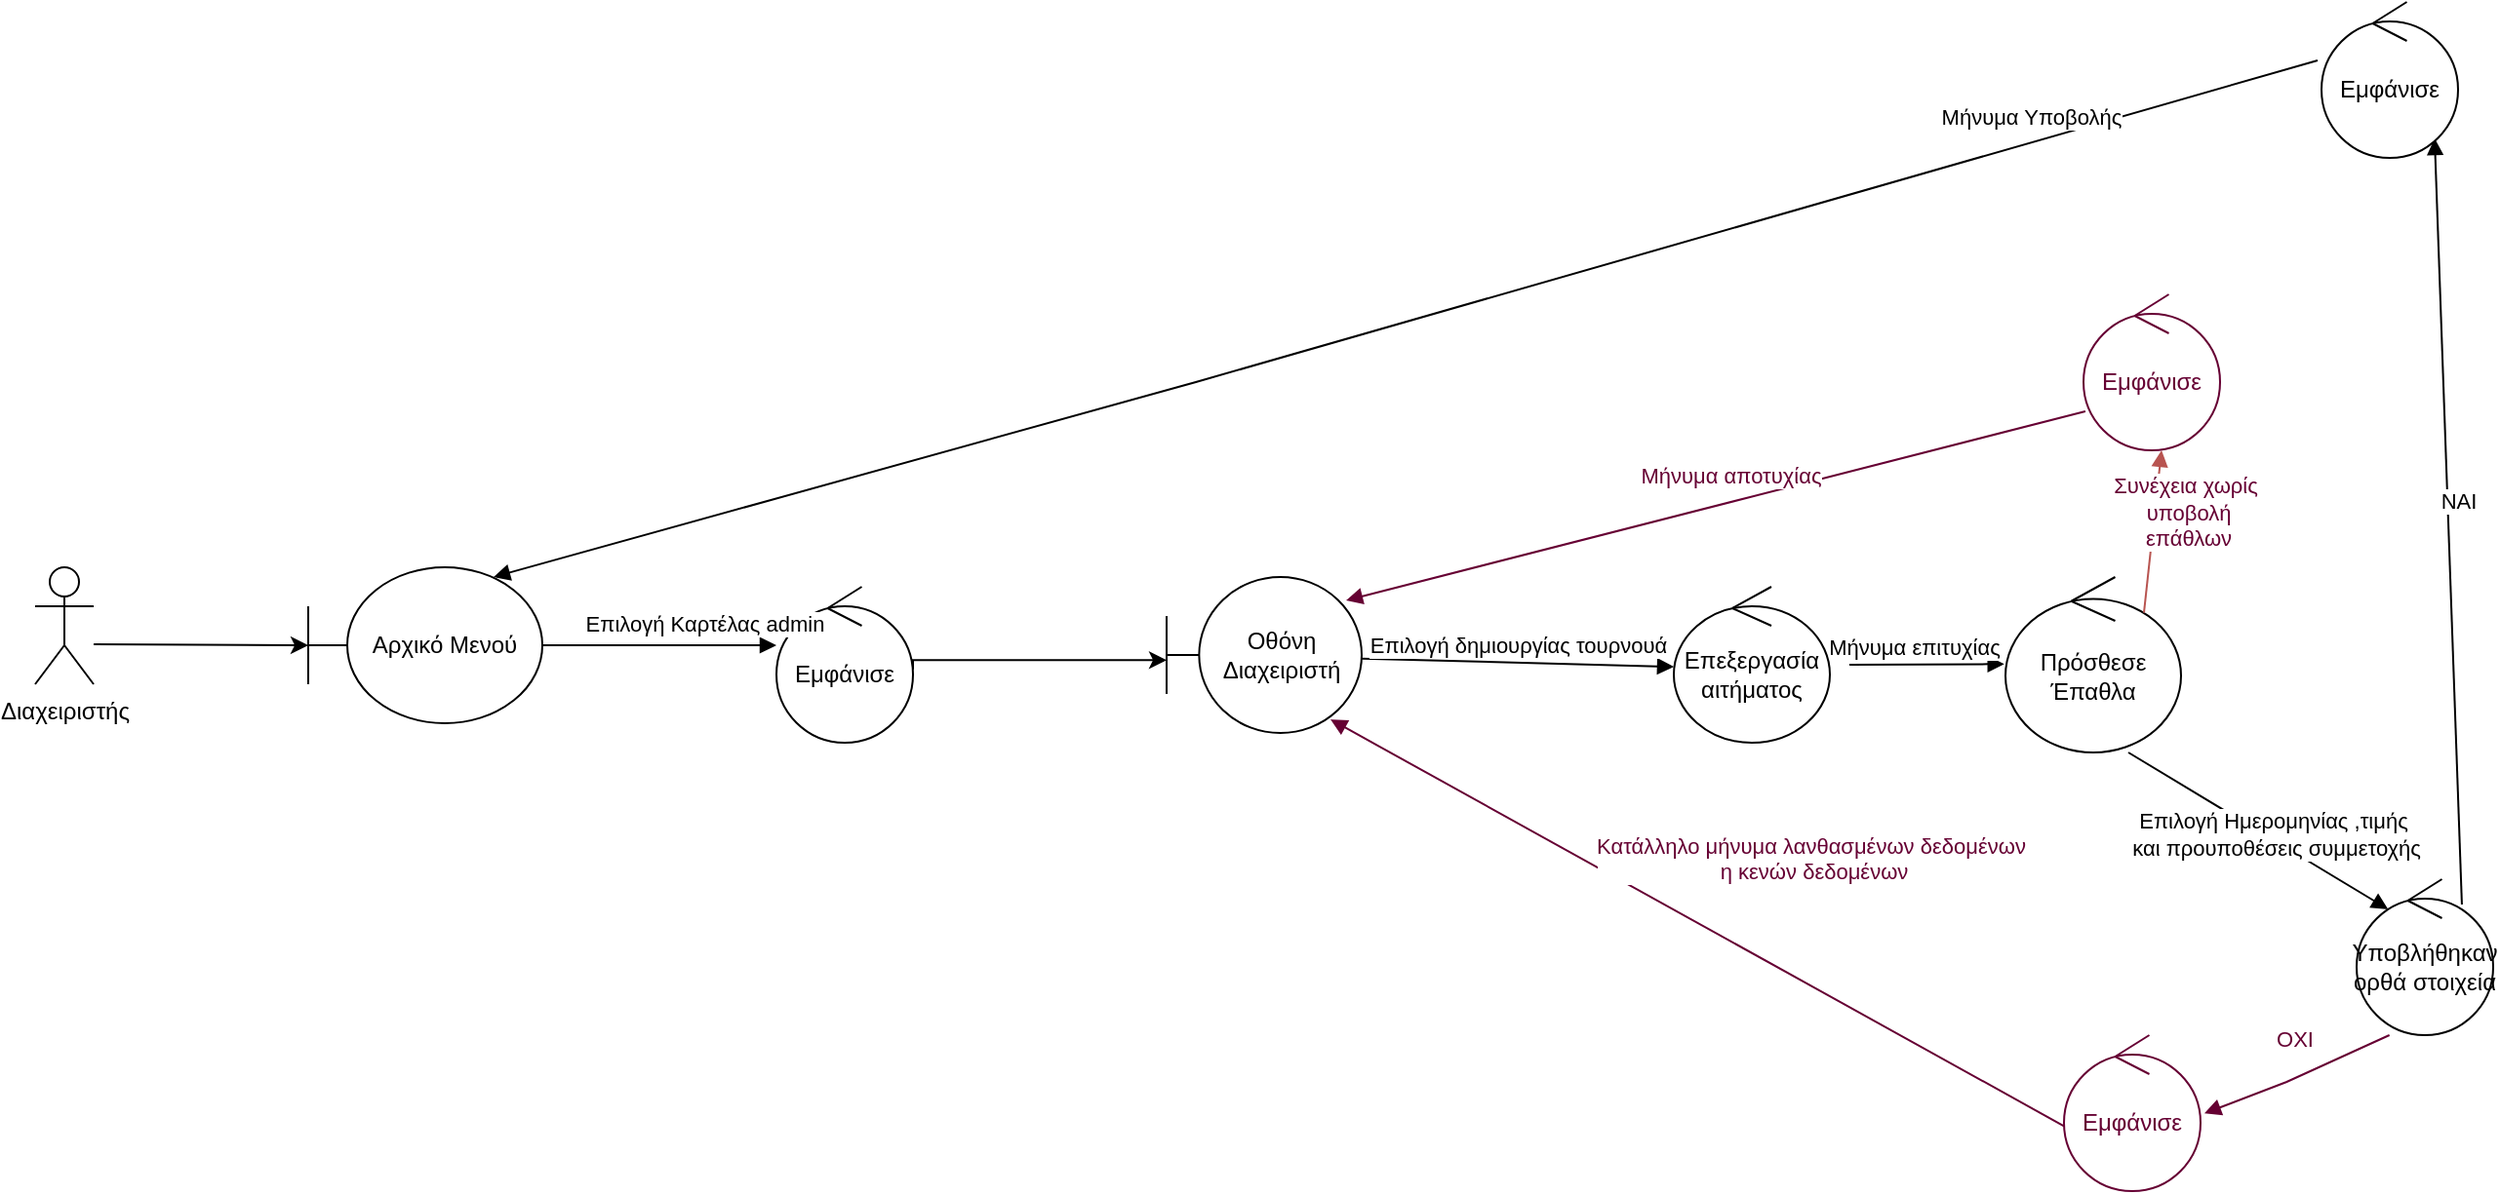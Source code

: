 <mxfile version="17.5.0" type="device"><diagram id="C5RBs43oDa-KdzZeNtuy" name="Page-1"><mxGraphModel dx="3327" dy="1998" grid="1" gridSize="10" guides="1" tooltips="1" connect="1" arrows="1" fold="1" page="1" pageScale="1" pageWidth="827" pageHeight="1169" math="0" shadow="0"><root><mxCell id="WIyWlLk6GJQsqaUBKTNV-0"/><mxCell id="WIyWlLk6GJQsqaUBKTNV-1" parent="WIyWlLk6GJQsqaUBKTNV-0"/><mxCell id="fDgsSvOUwqXF80qzZAPn-0" value="Διαχειριστής" style="shape=umlActor;verticalLabelPosition=bottom;verticalAlign=top;html=1;" vertex="1" parent="WIyWlLk6GJQsqaUBKTNV-1"><mxGeometry x="-1620" y="-810" width="30" height="60" as="geometry"/></mxCell><mxCell id="fDgsSvOUwqXF80qzZAPn-1" value="Αρχικό Μενού" style="shape=umlBoundary;whiteSpace=wrap;html=1;" vertex="1" parent="WIyWlLk6GJQsqaUBKTNV-1"><mxGeometry x="-1480" y="-810" width="120" height="80" as="geometry"/></mxCell><mxCell id="fDgsSvOUwqXF80qzZAPn-2" value="Εμφάνισε" style="ellipse;shape=umlControl;whiteSpace=wrap;html=1;" vertex="1" parent="WIyWlLk6GJQsqaUBKTNV-1"><mxGeometry x="-1240" y="-800" width="70" height="80" as="geometry"/></mxCell><mxCell id="fDgsSvOUwqXF80qzZAPn-3" value="Επιλογή Καρτέλας admin" style="html=1;verticalAlign=bottom;endArrow=block;rounded=0;exitX=1;exitY=0.5;exitDx=0;exitDy=0;exitPerimeter=0;entryX=0;entryY=0.375;entryDx=0;entryDy=0;entryPerimeter=0;" edge="1" parent="WIyWlLk6GJQsqaUBKTNV-1" source="fDgsSvOUwqXF80qzZAPn-1" target="fDgsSvOUwqXF80qzZAPn-2"><mxGeometry x="0.371" y="3" width="80" relative="1" as="geometry"><mxPoint x="-1060" y="-780" as="sourcePoint"/><mxPoint x="-958.83" y="-712.92" as="targetPoint"/><mxPoint y="1" as="offset"/></mxGeometry></mxCell><mxCell id="fDgsSvOUwqXF80qzZAPn-4" style="edgeStyle=orthogonalEdgeStyle;rounded=0;orthogonalLoop=1;jettySize=auto;html=1;exitX=0.5;exitY=0.5;exitDx=0;exitDy=0;exitPerimeter=0;" edge="1" parent="WIyWlLk6GJQsqaUBKTNV-1"><mxGeometry relative="1" as="geometry"><mxPoint x="-1480" y="-770" as="targetPoint"/><mxPoint x="-1590" y="-770.5" as="sourcePoint"/><Array as="points"><mxPoint x="-1480" y="-769.95"/></Array></mxGeometry></mxCell><mxCell id="fDgsSvOUwqXF80qzZAPn-6" value="Επεξεργασία αιτήματος&lt;br&gt;" style="ellipse;shape=umlControl;whiteSpace=wrap;html=1;" vertex="1" parent="WIyWlLk6GJQsqaUBKTNV-1"><mxGeometry x="-780" y="-800" width="80" height="80" as="geometry"/></mxCell><mxCell id="fDgsSvOUwqXF80qzZAPn-7" value="" style="html=1;verticalAlign=bottom;endArrow=block;rounded=0;entryX=-0.007;entryY=0.548;entryDx=0;entryDy=0;entryPerimeter=0;" edge="1" parent="WIyWlLk6GJQsqaUBKTNV-1"><mxGeometry x="0.062" y="-3" width="80" relative="1" as="geometry"><mxPoint x="-690" y="-760" as="sourcePoint"/><mxPoint x="-610.63" y="-760.35" as="targetPoint"/><mxPoint as="offset"/></mxGeometry></mxCell><mxCell id="fDgsSvOUwqXF80qzZAPn-8" value="Μήνυμα επιτυχίας" style="edgeLabel;html=1;align=center;verticalAlign=middle;resizable=0;points=[];" vertex="1" connectable="0" parent="fDgsSvOUwqXF80qzZAPn-7"><mxGeometry x="-0.277" y="3" relative="1" as="geometry"><mxPoint x="4" y="-6" as="offset"/></mxGeometry></mxCell><mxCell id="fDgsSvOUwqXF80qzZAPn-9" value="Πρόσθεσε Έπαθλα" style="ellipse;shape=umlControl;whiteSpace=wrap;html=1;rotation=0;" vertex="1" parent="WIyWlLk6GJQsqaUBKTNV-1"><mxGeometry x="-610" y="-805" width="90" height="90" as="geometry"/></mxCell><mxCell id="fDgsSvOUwqXF80qzZAPn-10" value="" style="html=1;verticalAlign=bottom;endArrow=block;rounded=0;entryX=0.097;entryY=0.357;entryDx=0;entryDy=0;entryPerimeter=0;" edge="1" parent="WIyWlLk6GJQsqaUBKTNV-1"><mxGeometry x="0.062" y="-3" width="80" relative="1" as="geometry"><mxPoint x="-546.998" y="-714.999" as="sourcePoint"/><mxPoint x="-413.82" y="-634.55" as="targetPoint"/><mxPoint as="offset"/></mxGeometry></mxCell><mxCell id="fDgsSvOUwqXF80qzZAPn-11" value="Επιλογή Ημερομηνίας ,τιμής&lt;br&gt;&amp;nbsp;και προυποθέσεις συμμετοχής" style="edgeLabel;html=1;align=center;verticalAlign=middle;resizable=0;points=[];" vertex="1" connectable="0" parent="fDgsSvOUwqXF80qzZAPn-10"><mxGeometry x="-0.277" y="3" relative="1" as="geometry"><mxPoint x="24" y="15" as="offset"/></mxGeometry></mxCell><mxCell id="fDgsSvOUwqXF80qzZAPn-12" value="Υποβλήθηκαν ορθά στοιχεία" style="ellipse;shape=umlControl;whiteSpace=wrap;html=1;" vertex="1" parent="WIyWlLk6GJQsqaUBKTNV-1"><mxGeometry x="-430" y="-650" width="70" height="80" as="geometry"/></mxCell><mxCell id="fDgsSvOUwqXF80qzZAPn-13" value="ΟΧΙ" style="html=1;verticalAlign=bottom;endArrow=block;rounded=0;strokeColor=#660033;fontColor=#660033;exitX=0.038;exitY=0.825;exitDx=0;exitDy=0;exitPerimeter=0;" edge="1" parent="WIyWlLk6GJQsqaUBKTNV-1"><mxGeometry x="-0.038" y="-10" width="80" relative="1" as="geometry"><mxPoint x="-413.18" y="-570.0" as="sourcePoint"/><mxPoint x="-508.003" y="-529.843" as="targetPoint"/><mxPoint as="offset"/><Array as="points"><mxPoint x="-465.84" y="-546"/></Array></mxGeometry></mxCell><mxCell id="fDgsSvOUwqXF80qzZAPn-14" value="Εμφάνισε" style="ellipse;shape=umlControl;whiteSpace=wrap;html=1;strokeColor=#660033;fontColor=#660033;" vertex="1" parent="WIyWlLk6GJQsqaUBKTNV-1"><mxGeometry x="-580" y="-570" width="70" height="80" as="geometry"/></mxCell><mxCell id="fDgsSvOUwqXF80qzZAPn-15" value="Κατάλληλο μήνυμα λανθασμένων δεδομένων&lt;br&gt;&amp;nbsp;η κενών δεδομένων" style="html=1;verticalAlign=bottom;endArrow=block;rounded=0;fontColor=#660033;strokeColor=#660033;exitX=-0.01;exitY=0.575;exitDx=0;exitDy=0;exitPerimeter=0;entryX=0.84;entryY=0.913;entryDx=0;entryDy=0;entryPerimeter=0;" edge="1" parent="WIyWlLk6GJQsqaUBKTNV-1" target="fDgsSvOUwqXF80qzZAPn-17"><mxGeometry x="-0.197" y="-43" width="80" relative="1" as="geometry"><mxPoint x="-580.0" y="-523.36" as="sourcePoint"/><mxPoint x="-1191.6" y="-650.0" as="targetPoint"/><mxPoint as="offset"/></mxGeometry></mxCell><mxCell id="fDgsSvOUwqXF80qzZAPn-16" style="edgeStyle=orthogonalEdgeStyle;rounded=0;orthogonalLoop=1;jettySize=auto;html=1;" edge="1" parent="WIyWlLk6GJQsqaUBKTNV-1"><mxGeometry relative="1" as="geometry"><mxPoint x="-1040" y="-762.36" as="targetPoint"/><mxPoint x="-1170" y="-757.64" as="sourcePoint"/><Array as="points"><mxPoint x="-1170" y="-762.36"/></Array></mxGeometry></mxCell><mxCell id="fDgsSvOUwqXF80qzZAPn-17" value="Οθόνη Διαχειριστή" style="shape=umlBoundary;whiteSpace=wrap;html=1;" vertex="1" parent="WIyWlLk6GJQsqaUBKTNV-1"><mxGeometry x="-1040" y="-805" width="100" height="80" as="geometry"/></mxCell><mxCell id="fDgsSvOUwqXF80qzZAPn-18" value="Επιλογή δημιουργίας τουρνουά" style="html=1;verticalAlign=bottom;endArrow=block;rounded=0;exitX=0.93;exitY=0.125;exitDx=0;exitDy=0;exitPerimeter=0;entryX=0;entryY=0.513;entryDx=0;entryDy=0;entryPerimeter=0;" edge="1" parent="WIyWlLk6GJQsqaUBKTNV-1" target="fDgsSvOUwqXF80qzZAPn-6"><mxGeometry width="80" relative="1" as="geometry"><mxPoint x="-940" y="-763.16" as="sourcePoint"/><mxPoint x="-685.16" y="-766.84" as="targetPoint"/></mxGeometry></mxCell><mxCell id="fDgsSvOUwqXF80qzZAPn-19" value="ΝΑΙ" style="html=1;verticalAlign=bottom;endArrow=block;rounded=0;exitX=0.771;exitY=0.163;exitDx=0;exitDy=0;exitPerimeter=0;" edge="1" parent="WIyWlLk6GJQsqaUBKTNV-1" source="fDgsSvOUwqXF80qzZAPn-12"><mxGeometry x="0.004" y="-5" width="80" relative="1" as="geometry"><mxPoint x="-370" y="-736.32" as="sourcePoint"/><mxPoint x="-390" y="-1030" as="targetPoint"/><mxPoint as="offset"/></mxGeometry></mxCell><mxCell id="fDgsSvOUwqXF80qzZAPn-20" value="Εμφάνισε" style="ellipse;shape=umlControl;whiteSpace=wrap;html=1;" vertex="1" parent="WIyWlLk6GJQsqaUBKTNV-1"><mxGeometry x="-448" y="-1100" width="70" height="80" as="geometry"/></mxCell><mxCell id="fDgsSvOUwqXF80qzZAPn-21" value="Μήνυμα Υποβολής" style="html=1;verticalAlign=bottom;endArrow=block;rounded=0;" edge="1" parent="WIyWlLk6GJQsqaUBKTNV-1"><mxGeometry x="-0.045" y="-4" width="80" relative="1" as="geometry"><mxPoint x="-1025" y="-905" as="sourcePoint"/><mxPoint x="-1385" y="-805" as="targetPoint"/><mxPoint as="offset"/><Array as="points"><mxPoint x="-450" y="-1070"/><mxPoint x="-1025" y="-905"/></Array></mxGeometry></mxCell><mxCell id="fDgsSvOUwqXF80qzZAPn-22" value="Συνέχεια χωρίς&lt;br&gt;&amp;nbsp;υποβολή&lt;br&gt;&amp;nbsp;επάθλων" style="html=1;verticalAlign=bottom;endArrow=block;rounded=0;fillColor=#f8cecc;strokeColor=#b85450;fontColor=#660033;" edge="1" parent="WIyWlLk6GJQsqaUBKTNV-1"><mxGeometry x="-0.264" y="-18" width="80" relative="1" as="geometry"><mxPoint x="-539.006" y="-786.689" as="sourcePoint"/><mxPoint x="-530" y="-870" as="targetPoint"/><mxPoint as="offset"/><Array as="points"/></mxGeometry></mxCell><mxCell id="fDgsSvOUwqXF80qzZAPn-23" value="Εμφάνισε" style="ellipse;shape=umlControl;whiteSpace=wrap;html=1;fontColor=#660033;strokeColor=#660033;" vertex="1" parent="WIyWlLk6GJQsqaUBKTNV-1"><mxGeometry x="-570" y="-950" width="70" height="80" as="geometry"/></mxCell><mxCell id="fDgsSvOUwqXF80qzZAPn-24" value="Μήνυμα αποτυχίας" style="html=1;verticalAlign=bottom;endArrow=block;rounded=0;entryX=0.92;entryY=0.15;entryDx=0;entryDy=0;entryPerimeter=0;fontColor=#660033;strokeColor=#660033;exitX=0.014;exitY=0.75;exitDx=0;exitDy=0;exitPerimeter=0;" edge="1" parent="WIyWlLk6GJQsqaUBKTNV-1" source="fDgsSvOUwqXF80qzZAPn-23" target="fDgsSvOUwqXF80qzZAPn-17"><mxGeometry x="-0.045" y="-4" width="80" relative="1" as="geometry"><mxPoint x="-108.581" y="-1028.726" as="sourcePoint"/><mxPoint x="-772.3" y="-805.68" as="targetPoint"/><mxPoint as="offset"/></mxGeometry></mxCell></root></mxGraphModel></diagram></mxfile>